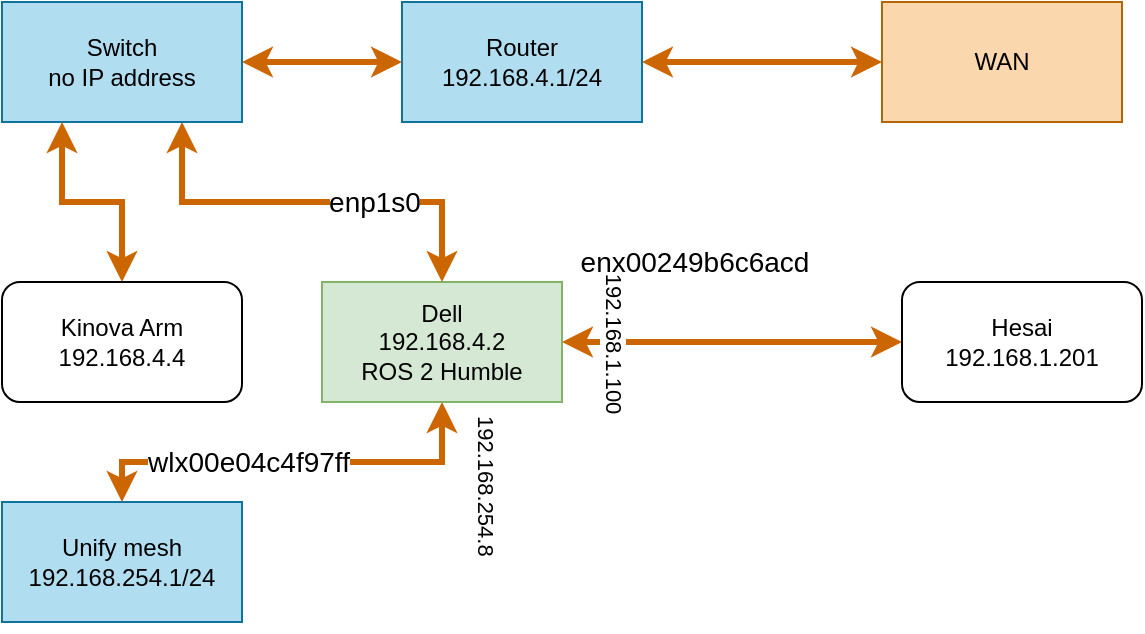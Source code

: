 <mxfile version="26.0.5">
  <diagram name="Page-1" id="lXaNqZM-0Tj3juV3bvDM">
    <mxGraphModel dx="1434" dy="830" grid="1" gridSize="10" guides="1" tooltips="1" connect="1" arrows="1" fold="1" page="1" pageScale="1" pageWidth="850" pageHeight="1100" math="0" shadow="0">
      <root>
        <mxCell id="0" />
        <mxCell id="1" parent="0" />
        <mxCell id="vBaHfqE5TDyvZSrMxQp3-10" style="edgeStyle=orthogonalEdgeStyle;rounded=0;orthogonalLoop=1;jettySize=auto;html=1;exitX=1;exitY=0.5;exitDx=0;exitDy=0;entryX=0;entryY=0.5;entryDx=0;entryDy=0;strokeColor=#CC6600;strokeWidth=3;startArrow=classic;startFill=1;" parent="1" source="vBaHfqE5TDyvZSrMxQp3-1" target="vBaHfqE5TDyvZSrMxQp3-3" edge="1">
          <mxGeometry relative="1" as="geometry">
            <Array as="points">
              <mxPoint x="510" y="170" />
              <mxPoint x="510" y="170" />
            </Array>
          </mxGeometry>
        </mxCell>
        <mxCell id="vBaHfqE5TDyvZSrMxQp3-52" value="enx00249b6c6acd" style="edgeLabel;html=1;align=center;verticalAlign=middle;resizable=0;points=[];fontSize=14;" parent="vBaHfqE5TDyvZSrMxQp3-10" vertex="1" connectable="0">
          <mxGeometry x="-0.037" y="1" relative="1" as="geometry">
            <mxPoint x="-16" y="-39" as="offset" />
          </mxGeometry>
        </mxCell>
        <mxCell id="_xUKE3sM2rI7NT-TXMz9-5" value="192.168.1.100" style="edgeLabel;html=1;align=center;verticalAlign=middle;resizable=0;points=[];rotation=90;" parent="vBaHfqE5TDyvZSrMxQp3-10" vertex="1" connectable="0">
          <mxGeometry x="-0.696" y="-1" relative="1" as="geometry">
            <mxPoint y="-1" as="offset" />
          </mxGeometry>
        </mxCell>
        <mxCell id="vBaHfqE5TDyvZSrMxQp3-1" value="&lt;div&gt;Dell&lt;/div&gt;&lt;div&gt;192.168.4.2&lt;/div&gt;&lt;div&gt;ROS 2 Humble&lt;br&gt;&lt;/div&gt;" style="rounded=0;whiteSpace=wrap;html=1;fillColor=#d5e8d4;strokeColor=#82b366;" parent="1" vertex="1">
          <mxGeometry x="220" y="140" width="120" height="60" as="geometry" />
        </mxCell>
        <mxCell id="vBaHfqE5TDyvZSrMxQp3-3" value="&lt;div&gt;Hesai&lt;/div&gt;&lt;div&gt;192.168.1.201&lt;br&gt;&lt;/div&gt;" style="rounded=1;whiteSpace=wrap;html=1;" parent="1" vertex="1">
          <mxGeometry x="510" y="140" width="120" height="60" as="geometry" />
        </mxCell>
        <mxCell id="vBaHfqE5TDyvZSrMxQp3-27" style="edgeStyle=orthogonalEdgeStyle;rounded=0;orthogonalLoop=1;jettySize=auto;html=1;exitX=0;exitY=0.5;exitDx=0;exitDy=0;startArrow=classic;startFill=1;strokeWidth=3;strokeColor=#CC6600;" parent="1" source="vBaHfqE5TDyvZSrMxQp3-16" target="vBaHfqE5TDyvZSrMxQp3-17" edge="1">
          <mxGeometry relative="1" as="geometry" />
        </mxCell>
        <mxCell id="vBaHfqE5TDyvZSrMxQp3-46" style="edgeStyle=orthogonalEdgeStyle;rounded=0;orthogonalLoop=1;jettySize=auto;html=1;exitX=1;exitY=0.5;exitDx=0;exitDy=0;strokeWidth=3;strokeColor=#CC6600;startArrow=classic;startFill=1;entryX=0;entryY=0.5;entryDx=0;entryDy=0;" parent="1" source="vBaHfqE5TDyvZSrMxQp3-16" edge="1" target="vBaHfqE5TDyvZSrMxQp3-50">
          <mxGeometry relative="1" as="geometry">
            <mxPoint x="470" y="30" as="targetPoint" />
            <Array as="points" />
          </mxGeometry>
        </mxCell>
        <mxCell id="vBaHfqE5TDyvZSrMxQp3-16" value="&lt;div&gt;Router&lt;br&gt;&lt;/div&gt;&lt;div&gt;192.168.4.1/24&lt;/div&gt;" style="rounded=0;whiteSpace=wrap;html=1;fillColor=#b1ddf0;strokeColor=#10739e;" parent="1" vertex="1">
          <mxGeometry x="260" width="120" height="60" as="geometry" />
        </mxCell>
        <mxCell id="vBaHfqE5TDyvZSrMxQp3-32" style="edgeStyle=orthogonalEdgeStyle;rounded=0;orthogonalLoop=1;jettySize=auto;html=1;strokeWidth=3;strokeColor=#CC6600;startArrow=classic;startFill=1;entryX=0.5;entryY=0;entryDx=0;entryDy=0;exitX=0.75;exitY=1;exitDx=0;exitDy=0;" parent="1" source="vBaHfqE5TDyvZSrMxQp3-17" target="vBaHfqE5TDyvZSrMxQp3-1" edge="1">
          <mxGeometry relative="1" as="geometry">
            <Array as="points">
              <mxPoint x="150" y="100" />
              <mxPoint x="280" y="100" />
            </Array>
            <mxPoint x="120" y="60" as="sourcePoint" />
          </mxGeometry>
        </mxCell>
        <mxCell id="vBaHfqE5TDyvZSrMxQp3-51" value="&lt;font style=&quot;font-size: 14px;&quot;&gt;enp1s0&lt;/font&gt;" style="edgeLabel;html=1;align=center;verticalAlign=middle;resizable=0;points=[];fontSize=14;" parent="vBaHfqE5TDyvZSrMxQp3-32" vertex="1" connectable="0">
          <mxGeometry x="-0.118" y="-4" relative="1" as="geometry">
            <mxPoint x="43" y="-4" as="offset" />
          </mxGeometry>
        </mxCell>
        <mxCell id="vBaHfqE5TDyvZSrMxQp3-17" value="&lt;div&gt;Switch&lt;br&gt;&lt;/div&gt;&lt;div&gt;no IP address&lt;br&gt;&lt;/div&gt;" style="rounded=0;whiteSpace=wrap;html=1;fillColor=#b1ddf0;strokeColor=#10739e;" parent="1" vertex="1">
          <mxGeometry x="60" width="120" height="60" as="geometry" />
        </mxCell>
        <mxCell id="vBaHfqE5TDyvZSrMxQp3-50" value="WAN" style="rounded=0;whiteSpace=wrap;html=1;fillColor=#fad7ac;strokeColor=#b46504;" parent="1" vertex="1">
          <mxGeometry x="500" width="120" height="60" as="geometry" />
        </mxCell>
        <mxCell id="_aGCWSjMHAEwKCY4_UuJ-2" value="" style="edgeStyle=orthogonalEdgeStyle;rounded=0;orthogonalLoop=1;jettySize=auto;html=1;exitX=0.25;exitY=1;exitDx=0;exitDy=0;strokeWidth=3;strokeColor=#CC6600;startArrow=classic;startFill=1;entryX=0.5;entryY=0;entryDx=0;entryDy=0;" edge="1" parent="1" source="vBaHfqE5TDyvZSrMxQp3-17" target="_aGCWSjMHAEwKCY4_UuJ-1">
          <mxGeometry relative="1" as="geometry">
            <Array as="points" />
            <mxPoint x="90" y="60" as="sourcePoint" />
            <mxPoint x="120" y="200" as="targetPoint" />
          </mxGeometry>
        </mxCell>
        <mxCell id="_aGCWSjMHAEwKCY4_UuJ-1" value="&lt;div&gt;Kinova Arm&lt;/div&gt;&lt;div&gt;192.168.4.4&lt;br&gt;&lt;/div&gt;" style="rounded=1;whiteSpace=wrap;html=1;" vertex="1" parent="1">
          <mxGeometry x="60" y="140" width="120" height="60" as="geometry" />
        </mxCell>
        <mxCell id="_aGCWSjMHAEwKCY4_UuJ-3" value="&lt;div&gt;Unify mesh&lt;br&gt;&lt;/div&gt;&lt;div&gt;192.168.254.1/24&lt;br&gt;&lt;/div&gt;" style="rounded=0;whiteSpace=wrap;html=1;fillColor=#b1ddf0;strokeColor=#10739e;" vertex="1" parent="1">
          <mxGeometry x="60" y="250" width="120" height="60" as="geometry" />
        </mxCell>
        <mxCell id="_aGCWSjMHAEwKCY4_UuJ-5" style="edgeStyle=orthogonalEdgeStyle;rounded=0;orthogonalLoop=1;jettySize=auto;html=1;strokeWidth=3;strokeColor=#CC6600;startArrow=classic;startFill=1;entryX=0.5;entryY=0;entryDx=0;entryDy=0;exitX=0.5;exitY=1;exitDx=0;exitDy=0;" edge="1" parent="1" source="vBaHfqE5TDyvZSrMxQp3-1" target="_aGCWSjMHAEwKCY4_UuJ-3">
          <mxGeometry relative="1" as="geometry">
            <Array as="points">
              <mxPoint x="280" y="230" />
              <mxPoint x="120" y="230" />
            </Array>
            <mxPoint x="320" y="220" as="sourcePoint" />
            <mxPoint x="450" y="300" as="targetPoint" />
          </mxGeometry>
        </mxCell>
        <mxCell id="_aGCWSjMHAEwKCY4_UuJ-6" value="wlx00e04c4f97ff" style="edgeLabel;html=1;align=center;verticalAlign=middle;resizable=0;points=[];fontSize=14;" vertex="1" connectable="0" parent="_aGCWSjMHAEwKCY4_UuJ-5">
          <mxGeometry x="-0.118" y="-4" relative="1" as="geometry">
            <mxPoint x="-35" y="4" as="offset" />
          </mxGeometry>
        </mxCell>
        <mxCell id="_aGCWSjMHAEwKCY4_UuJ-7" value="192.168.254.8" style="text;whiteSpace=wrap;fontSize=11;rotation=90;" vertex="1" parent="1">
          <mxGeometry x="240" y="240" width="110" height="40" as="geometry" />
        </mxCell>
      </root>
    </mxGraphModel>
  </diagram>
</mxfile>
